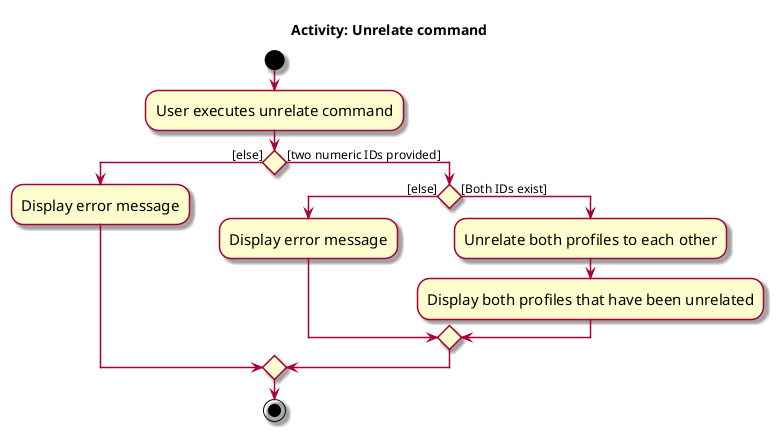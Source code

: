 @startuml
skin rose
skinparam ActivityFontSize 15
skinparam ArrowFontSize 12


title Activity: Unrelate command
start
:User executes unrelate command;

if () then ([else])
    :Display error message;
else ([two numeric IDs provided])
    if () then ([else])
        :Display error message;
    else ([Both IDs exist])
        :Unrelate both profiles to each other;
        :Display both profiles that have been unrelated;
    endif
endif
stop
@enduml
